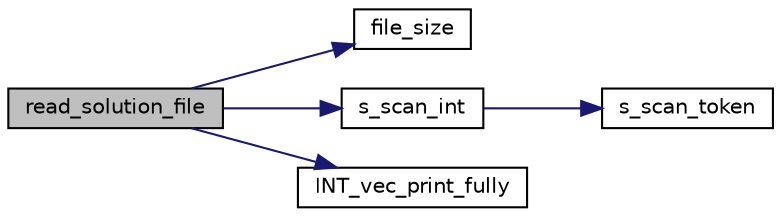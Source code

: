 digraph "read_solution_file"
{
  edge [fontname="Helvetica",fontsize="10",labelfontname="Helvetica",labelfontsize="10"];
  node [fontname="Helvetica",fontsize="10",shape=record];
  rankdir="LR";
  Node13926 [label="read_solution_file",height=0.2,width=0.4,color="black", fillcolor="grey75", style="filled", fontcolor="black"];
  Node13926 -> Node13927 [color="midnightblue",fontsize="10",style="solid",fontname="Helvetica"];
  Node13927 [label="file_size",height=0.2,width=0.4,color="black", fillcolor="white", style="filled",URL="$d4/d74/util_8_c.html#a5c37cf5785204b6e9adf647dc14d0e50"];
  Node13926 -> Node13928 [color="midnightblue",fontsize="10",style="solid",fontname="Helvetica"];
  Node13928 [label="s_scan_int",height=0.2,width=0.4,color="black", fillcolor="white", style="filled",URL="$d4/d74/util_8_c.html#ab43cab8ae063700a2fc82113b69eea5f"];
  Node13928 -> Node13929 [color="midnightblue",fontsize="10",style="solid",fontname="Helvetica"];
  Node13929 [label="s_scan_token",height=0.2,width=0.4,color="black", fillcolor="white", style="filled",URL="$d4/d74/util_8_c.html#a8d1a4ad92d09138f7a1a7e389469ed45"];
  Node13926 -> Node13930 [color="midnightblue",fontsize="10",style="solid",fontname="Helvetica"];
  Node13930 [label="INT_vec_print_fully",height=0.2,width=0.4,color="black", fillcolor="white", style="filled",URL="$d4/d74/util_8_c.html#aff2e5a86c89315b7cec22a5a77f94a25"];
}

